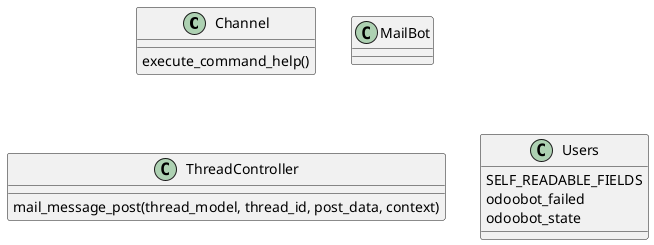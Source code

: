 @startuml classes_mail_bot
set namespaceSeparator none
class "Channel" as odoo_src.odoo.addons.mail_bot.models.discuss_channel.Channel {
  execute_command_help()
}
class "MailBot" as odoo_src.odoo.addons.mail_bot.models.mail_bot.MailBot {
}
class "ThreadController" as odoo_src.odoo.addons.mail_bot.controllers.thread.ThreadController {
  mail_message_post(thread_model, thread_id, post_data, context)
}
class "Users" as odoo_src.odoo.addons.mail_bot.models.res_users.Users {
  SELF_READABLE_FIELDS
  odoobot_failed
  odoobot_state
}
@enduml
